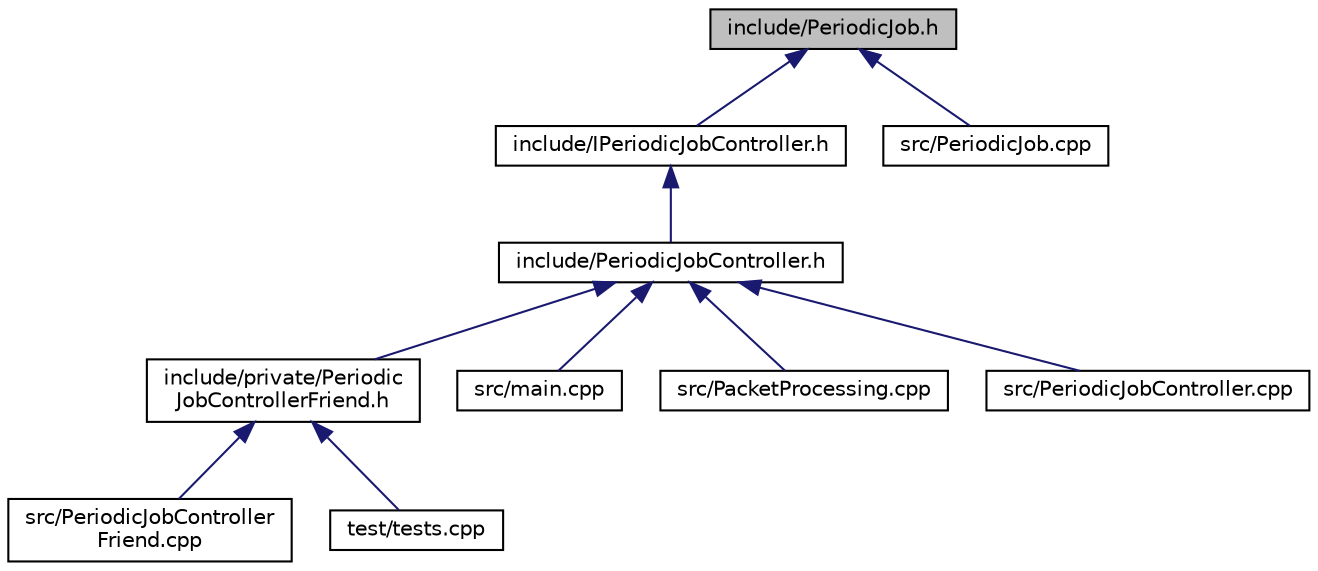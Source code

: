 digraph "include/PeriodicJob.h"
{
 // LATEX_PDF_SIZE
  edge [fontname="Helvetica",fontsize="10",labelfontname="Helvetica",labelfontsize="10"];
  node [fontname="Helvetica",fontsize="10",shape=record];
  Node1 [label="include/PeriodicJob.h",height=0.2,width=0.4,color="black", fillcolor="grey75", style="filled", fontcolor="black",tooltip="This file contains the class declaration for an implementor class of IPeriodicJob declared in IPeriod..."];
  Node1 -> Node2 [dir="back",color="midnightblue",fontsize="10",style="solid",fontname="Helvetica"];
  Node2 [label="include/IPeriodicJobController.h",height=0.2,width=0.4,color="black", fillcolor="white", style="filled",URL="$_i_periodic_job_controller_8h.html",tooltip="This file contains the interface for a controller of the PeriodicJob."];
  Node2 -> Node3 [dir="back",color="midnightblue",fontsize="10",style="solid",fontname="Helvetica"];
  Node3 [label="include/PeriodicJobController.h",height=0.2,width=0.4,color="black", fillcolor="white", style="filled",URL="$_periodic_job_controller_8h.html",tooltip="This file contains the class declaration for an implementor class of IPeriodicJobController declared ..."];
  Node3 -> Node4 [dir="back",color="midnightblue",fontsize="10",style="solid",fontname="Helvetica"];
  Node4 [label="include/private/Periodic\lJobControllerFriend.h",height=0.2,width=0.4,color="black", fillcolor="white", style="filled",URL="$_periodic_job_controller_friend_8h.html",tooltip="This file contains the friend class for the PeriodicJobController."];
  Node4 -> Node5 [dir="back",color="midnightblue",fontsize="10",style="solid",fontname="Helvetica"];
  Node5 [label="src/PeriodicJobController\lFriend.cpp",height=0.2,width=0.4,color="black", fillcolor="white", style="filled",URL="$_periodic_job_controller_friend_8cpp.html",tooltip="This file contains the implementations of the methods declared in PeriodicJobControllerFriend...."];
  Node4 -> Node6 [dir="back",color="midnightblue",fontsize="10",style="solid",fontname="Helvetica"];
  Node6 [label="test/tests.cpp",height=0.2,width=0.4,color="black", fillcolor="white", style="filled",URL="$tests_8cpp.html",tooltip="This file contains the BOOST tests to test the methods/functions and behavior of the codes defined in..."];
  Node3 -> Node7 [dir="back",color="midnightblue",fontsize="10",style="solid",fontname="Helvetica"];
  Node7 [label="src/main.cpp",height=0.2,width=0.4,color="black", fillcolor="white", style="filled",URL="$main_8cpp.html",tooltip="The driver code to fire up a PcapPacketQueueWriter to fill PcapPacketQueue and fire up some threads t..."];
  Node3 -> Node8 [dir="back",color="midnightblue",fontsize="10",style="solid",fontname="Helvetica"];
  Node8 [label="src/PacketProcessing.cpp",height=0.2,width=0.4,color="black", fillcolor="white", style="filled",URL="$_packet_processing_8cpp.html",tooltip="This file contains the implementations of the free functions declared in PacketProcessing...."];
  Node3 -> Node9 [dir="back",color="midnightblue",fontsize="10",style="solid",fontname="Helvetica"];
  Node9 [label="src/PeriodicJobController.cpp",height=0.2,width=0.4,color="black", fillcolor="white", style="filled",URL="$_periodic_job_controller_8cpp.html",tooltip="This file contains the implementations of the methods declared in PeriodicJobController...."];
  Node1 -> Node10 [dir="back",color="midnightblue",fontsize="10",style="solid",fontname="Helvetica"];
  Node10 [label="src/PeriodicJob.cpp",height=0.2,width=0.4,color="black", fillcolor="white", style="filled",URL="$_periodic_job_8cpp.html",tooltip="This file contains the implementations of the methods declared in PeriodicJob.h."];
}
